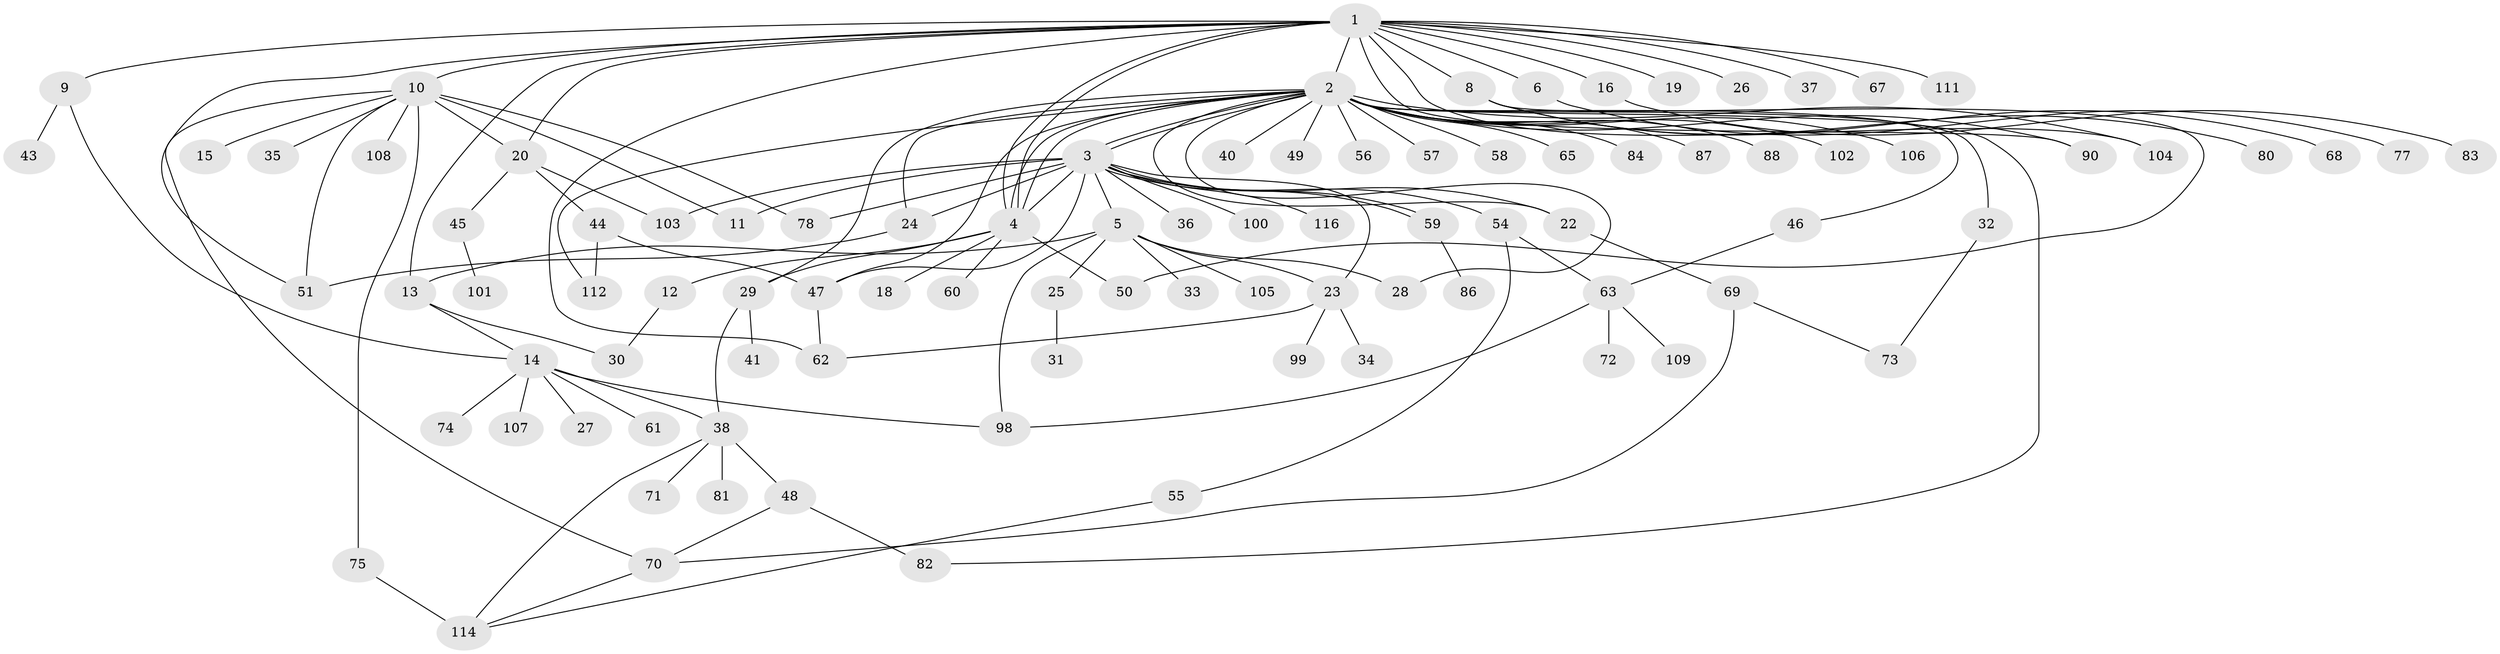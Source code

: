 // Generated by graph-tools (version 1.1) at 2025/23/03/03/25 07:23:52]
// undirected, 93 vertices, 131 edges
graph export_dot {
graph [start="1"]
  node [color=gray90,style=filled];
  1 [super="+21"];
  2 [super="+115"];
  3 [super="+7"];
  4 [super="+17"];
  5 [super="+53"];
  6;
  8;
  9 [super="+39"];
  10 [super="+42"];
  11;
  12;
  13;
  14 [super="+93"];
  15;
  16 [super="+117"];
  18;
  19;
  20 [super="+94"];
  22 [super="+97"];
  23 [super="+52"];
  24 [super="+118"];
  25;
  26;
  27;
  28;
  29 [super="+96"];
  30;
  31;
  32;
  33 [super="+120"];
  34;
  35;
  36;
  37;
  38 [super="+76"];
  40;
  41;
  43;
  44 [super="+113"];
  45;
  46;
  47 [super="+64"];
  48 [super="+119"];
  49;
  50 [super="+66"];
  51;
  54;
  55;
  56;
  57;
  58;
  59 [super="+89"];
  60;
  61;
  62;
  63 [super="+79"];
  65;
  67;
  68;
  69;
  70 [super="+85"];
  71;
  72;
  73 [super="+92"];
  74;
  75;
  77;
  78 [super="+95"];
  80;
  81;
  82;
  83;
  84;
  86 [super="+91"];
  87;
  88;
  90 [super="+110"];
  98;
  99;
  100;
  101;
  102;
  103;
  104;
  105;
  106;
  107;
  108;
  109;
  111;
  112;
  114;
  116;
  1 -- 2;
  1 -- 4;
  1 -- 4;
  1 -- 6;
  1 -- 8;
  1 -- 9;
  1 -- 10 [weight=2];
  1 -- 13;
  1 -- 16;
  1 -- 19;
  1 -- 20;
  1 -- 26;
  1 -- 37;
  1 -- 51;
  1 -- 62;
  1 -- 67;
  1 -- 90;
  1 -- 104;
  1 -- 111;
  2 -- 3;
  2 -- 3;
  2 -- 4;
  2 -- 4;
  2 -- 22;
  2 -- 28;
  2 -- 29;
  2 -- 32;
  2 -- 40;
  2 -- 46;
  2 -- 49;
  2 -- 56;
  2 -- 57;
  2 -- 58;
  2 -- 65;
  2 -- 82;
  2 -- 84;
  2 -- 87;
  2 -- 88;
  2 -- 102;
  2 -- 104;
  2 -- 106;
  2 -- 112;
  2 -- 47;
  2 -- 90;
  2 -- 24;
  3 -- 4;
  3 -- 5;
  3 -- 11;
  3 -- 22;
  3 -- 24;
  3 -- 47;
  3 -- 54;
  3 -- 59;
  3 -- 59;
  3 -- 78 [weight=2];
  3 -- 100;
  3 -- 116;
  3 -- 36;
  3 -- 23;
  3 -- 103;
  4 -- 12;
  4 -- 18;
  4 -- 29;
  4 -- 50;
  4 -- 60;
  5 -- 13;
  5 -- 25;
  5 -- 28;
  5 -- 33;
  5 -- 98;
  5 -- 105;
  5 -- 23;
  6 -- 77;
  8 -- 68;
  8 -- 80;
  8 -- 50;
  9 -- 14;
  9 -- 43;
  10 -- 11;
  10 -- 15;
  10 -- 35;
  10 -- 51;
  10 -- 75;
  10 -- 78;
  10 -- 108;
  10 -- 20;
  10 -- 70;
  12 -- 30;
  13 -- 14;
  13 -- 30;
  14 -- 27;
  14 -- 38;
  14 -- 61;
  14 -- 74;
  14 -- 107;
  14 -- 98;
  16 -- 83;
  20 -- 44;
  20 -- 45;
  20 -- 103;
  22 -- 69;
  23 -- 34;
  23 -- 62;
  23 -- 99;
  24 -- 51;
  25 -- 31;
  29 -- 38;
  29 -- 41;
  32 -- 73;
  38 -- 48;
  38 -- 71;
  38 -- 81;
  38 -- 114;
  44 -- 112;
  44 -- 47;
  45 -- 101;
  46 -- 63;
  47 -- 62;
  48 -- 82;
  48 -- 70;
  54 -- 55;
  54 -- 63;
  55 -- 114;
  59 -- 86;
  63 -- 72;
  63 -- 98;
  63 -- 109;
  69 -- 70;
  69 -- 73;
  70 -- 114;
  75 -- 114;
}
